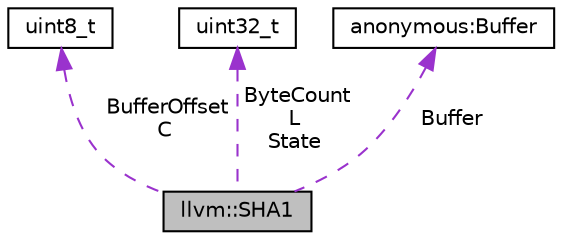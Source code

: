 digraph "llvm::SHA1"
{
 // LATEX_PDF_SIZE
  bgcolor="transparent";
  edge [fontname="Helvetica",fontsize="10",labelfontname="Helvetica",labelfontsize="10"];
  node [fontname="Helvetica",fontsize="10",shape="box"];
  Node1 [label="llvm::SHA1",height=0.2,width=0.4,color="black", fillcolor="grey75", style="filled", fontcolor="black",tooltip="A class that wrap the SHA1 algorithm."];
  Node2 -> Node1 [dir="back",color="darkorchid3",fontsize="10",style="dashed",label=" BufferOffset\nC" ,fontname="Helvetica"];
  Node2 [label="uint8_t",height=0.2,width=0.4,color="black",tooltip=" "];
  Node3 -> Node1 [dir="back",color="darkorchid3",fontsize="10",style="dashed",label=" ByteCount\nL\nState" ,fontname="Helvetica"];
  Node3 [label="uint32_t",height=0.2,width=0.4,color="black",URL="$classuint32__t.html",tooltip=" "];
  Node4 -> Node1 [dir="back",color="darkorchid3",fontsize="10",style="dashed",label=" Buffer" ,fontname="Helvetica"];
  Node4 [label="anonymous:Buffer",height=0.2,width=0.4,color="black",tooltip=" "];
}
